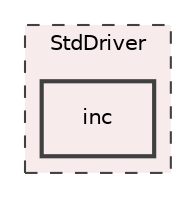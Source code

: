 digraph "StdDriver/inc"
{
 // LATEX_PDF_SIZE
  edge [fontname="Helvetica",fontsize="10",labelfontname="Helvetica",labelfontsize="10"];
  node [fontname="Helvetica",fontsize="10",shape=record];
  compound=true
  subgraph clusterdir_0d398eaf8b2db165a9197a6619ec9f0e {
    graph [ bgcolor="#f8ebec", pencolor="grey25", style="filled,dashed,", label="StdDriver", fontname="Helvetica", fontsize="10", URL="dir_0d398eaf8b2db165a9197a6619ec9f0e.html"]
  dir_727df3ff8d6c08f79694ae8f401a0b8b [shape=box, label="inc", style="filled,bold,", fillcolor="#f8ebec", color="grey25", URL="dir_727df3ff8d6c08f79694ae8f401a0b8b.html"];
  }
}
